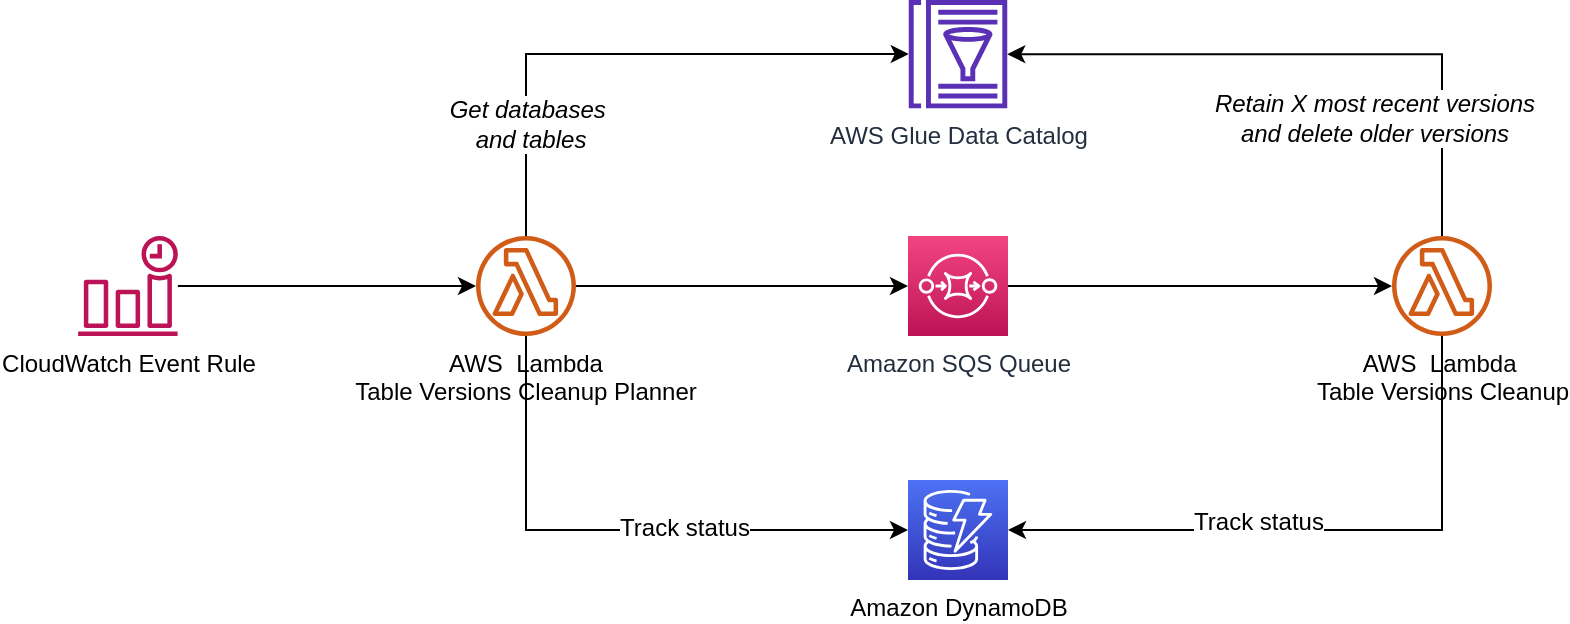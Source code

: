 <mxfile version="11.3.0" type="device" pages="1"><diagram name="AWS_Glue_Table_versions_cleanup_utility" id="XZi_XahI85Owf3R6aFBZ"><mxGraphModel dx="946" dy="616" grid="1" gridSize="10" guides="1" tooltips="1" connect="1" arrows="1" fold="1" page="1" pageScale="1" pageWidth="850" pageHeight="1100" math="0" shadow="0"><root><mxCell id="QIERLVjqrRJAl5c9l5YM-0"/><mxCell id="QIERLVjqrRJAl5c9l5YM-1" parent="QIERLVjqrRJAl5c9l5YM-0"/><mxCell id="boNdAArYC7UpcAF80OiD-1" style="edgeStyle=orthogonalEdgeStyle;rounded=0;orthogonalLoop=1;jettySize=auto;html=1;fontStyle=0" edge="1" parent="QIERLVjqrRJAl5c9l5YM-1" source="QIERLVjqrRJAl5c9l5YM-16" target="boNdAArYC7UpcAF80OiD-0"><mxGeometry relative="1" as="geometry"/></mxCell><mxCell id="boNdAArYC7UpcAF80OiD-5" style="edgeStyle=orthogonalEdgeStyle;rounded=0;orthogonalLoop=1;jettySize=auto;html=1;fontStyle=0" edge="1" parent="QIERLVjqrRJAl5c9l5YM-1" source="QIERLVjqrRJAl5c9l5YM-16" target="boNdAArYC7UpcAF80OiD-4"><mxGeometry relative="1" as="geometry"><Array as="points"><mxPoint x="274" y="227"/></Array></mxGeometry></mxCell><mxCell id="a5twFHMXwgVnPO6yQzGV-1" value="&lt;span style=&quot;font-style: italic;&quot;&gt;Get databases&amp;nbsp;&lt;/span&gt;&lt;br style=&quot;font-style: italic;&quot;&gt;&lt;span style=&quot;font-style: italic;&quot;&gt;and tables&lt;/span&gt;" style="text;html=1;resizable=0;points=[];align=center;verticalAlign=middle;labelBackgroundColor=#ffffff;fontStyle=0" vertex="1" connectable="0" parent="boNdAArYC7UpcAF80OiD-5"><mxGeometry x="-0.602" y="-2" relative="1" as="geometry"><mxPoint as="offset"/></mxGeometry></mxCell><mxCell id="boNdAArYC7UpcAF80OiD-10" style="edgeStyle=orthogonalEdgeStyle;rounded=0;orthogonalLoop=1;jettySize=auto;html=1;startArrow=none;startFill=0;endArrow=classic;endFill=1;fontStyle=0" edge="1" parent="QIERLVjqrRJAl5c9l5YM-1" source="QIERLVjqrRJAl5c9l5YM-16" target="QIERLVjqrRJAl5c9l5YM-19"><mxGeometry relative="1" as="geometry"><Array as="points"><mxPoint x="274" y="465"/></Array></mxGeometry></mxCell><mxCell id="a5twFHMXwgVnPO6yQzGV-2" value="Track status" style="text;html=1;resizable=0;points=[];align=center;verticalAlign=middle;labelBackgroundColor=#ffffff;fontStyle=0" vertex="1" connectable="0" parent="boNdAArYC7UpcAF80OiD-10"><mxGeometry x="0.222" y="1" relative="1" as="geometry"><mxPoint as="offset"/></mxGeometry></mxCell><mxCell id="QIERLVjqrRJAl5c9l5YM-16" value="AWS  Lambda &#10;Table Versions Cleanup Planner" style="outlineConnect=0;fontColor=#000000;gradientColor=none;fillColor=#D05C17;strokeColor=none;dashed=0;verticalLabelPosition=bottom;verticalAlign=top;align=center;fontSize=12;fontStyle=0;aspect=fixed;pointerEvents=1;shape=mxgraph.aws4.lambda_function;" parent="QIERLVjqrRJAl5c9l5YM-1" vertex="1"><mxGeometry x="249" y="318" width="50" height="50" as="geometry"/></mxCell><mxCell id="QIERLVjqrRJAl5c9l5YM-17" style="edgeStyle=orthogonalEdgeStyle;rounded=0;orthogonalLoop=1;jettySize=auto;html=1;fontColor=#000000;fontStyle=0" parent="QIERLVjqrRJAl5c9l5YM-1" source="QIERLVjqrRJAl5c9l5YM-18" target="QIERLVjqrRJAl5c9l5YM-16" edge="1"><mxGeometry relative="1" as="geometry"/></mxCell><mxCell id="QIERLVjqrRJAl5c9l5YM-18" value="CloudWatch Event Rule" style="outlineConnect=0;fontColor=#000000;gradientColor=none;fillColor=#BC1356;strokeColor=none;dashed=0;verticalLabelPosition=bottom;verticalAlign=top;align=center;html=1;fontSize=12;fontStyle=0;aspect=fixed;pointerEvents=1;shape=mxgraph.aws4.event_time_based;" parent="QIERLVjqrRJAl5c9l5YM-1" vertex="1"><mxGeometry x="50" y="318" width="50" height="50" as="geometry"/></mxCell><mxCell id="QIERLVjqrRJAl5c9l5YM-19" value="Amazon DynamoDB" style="outlineConnect=0;fontColor=#000000;gradientColor=#4D72F3;gradientDirection=north;fillColor=#3334B9;strokeColor=#ffffff;dashed=0;verticalLabelPosition=bottom;verticalAlign=top;align=center;html=1;fontSize=12;fontStyle=0;aspect=fixed;shape=mxgraph.aws4.resourceIcon;resIcon=mxgraph.aws4.dynamodb;" parent="QIERLVjqrRJAl5c9l5YM-1" vertex="1"><mxGeometry x="465" y="440" width="50" height="50" as="geometry"/></mxCell><mxCell id="boNdAArYC7UpcAF80OiD-3" style="edgeStyle=orthogonalEdgeStyle;rounded=0;orthogonalLoop=1;jettySize=auto;html=1;fontStyle=0" edge="1" parent="QIERLVjqrRJAl5c9l5YM-1" source="boNdAArYC7UpcAF80OiD-0" target="boNdAArYC7UpcAF80OiD-2"><mxGeometry relative="1" as="geometry"/></mxCell><mxCell id="boNdAArYC7UpcAF80OiD-0" value="Amazon SQS Queue" style="outlineConnect=0;fontColor=#232F3E;gradientColor=#F34482;gradientDirection=north;fillColor=#BC1356;strokeColor=#ffffff;dashed=0;verticalLabelPosition=bottom;verticalAlign=top;align=center;html=1;fontSize=12;fontStyle=0;aspect=fixed;shape=mxgraph.aws4.resourceIcon;resIcon=mxgraph.aws4.sqs;" vertex="1" parent="QIERLVjqrRJAl5c9l5YM-1"><mxGeometry x="465" y="318" width="50" height="50" as="geometry"/></mxCell><mxCell id="boNdAArYC7UpcAF80OiD-11" style="edgeStyle=orthogonalEdgeStyle;rounded=0;orthogonalLoop=1;jettySize=auto;html=1;startArrow=none;startFill=0;endArrow=classic;endFill=1;fontStyle=0" edge="1" parent="QIERLVjqrRJAl5c9l5YM-1" source="boNdAArYC7UpcAF80OiD-2" target="QIERLVjqrRJAl5c9l5YM-19"><mxGeometry relative="1" as="geometry"><Array as="points"><mxPoint x="732" y="465"/></Array></mxGeometry></mxCell><mxCell id="a5twFHMXwgVnPO6yQzGV-3" value="Track status" style="text;html=1;resizable=0;points=[];align=center;verticalAlign=middle;labelBackgroundColor=#ffffff;" vertex="1" connectable="0" parent="boNdAArYC7UpcAF80OiD-11"><mxGeometry x="0.204" y="-4" relative="1" as="geometry"><mxPoint as="offset"/></mxGeometry></mxCell><mxCell id="boNdAArYC7UpcAF80OiD-2" value="AWS&amp;nbsp; Lambda&amp;nbsp;&lt;br style=&quot;padding: 0px ; margin: 0px&quot;&gt;Table Versions Cleanup" style="outlineConnect=0;fontColor=#000000;gradientColor=none;fillColor=#D05C17;strokeColor=none;dashed=0;verticalLabelPosition=bottom;verticalAlign=top;align=center;html=1;fontSize=12;fontStyle=0;aspect=fixed;pointerEvents=1;shape=mxgraph.aws4.lambda_function;" vertex="1" parent="QIERLVjqrRJAl5c9l5YM-1"><mxGeometry x="707" y="318" width="50" height="50" as="geometry"/></mxCell><mxCell id="boNdAArYC7UpcAF80OiD-9" style="edgeStyle=orthogonalEdgeStyle;rounded=0;orthogonalLoop=1;jettySize=auto;html=1;startArrow=classic;startFill=1;endArrow=none;endFill=0;fontStyle=0" edge="1" parent="QIERLVjqrRJAl5c9l5YM-1" source="boNdAArYC7UpcAF80OiD-4" target="boNdAArYC7UpcAF80OiD-2"><mxGeometry relative="1" as="geometry"/></mxCell><mxCell id="boNdAArYC7UpcAF80OiD-17" value="Retain X most recent versions&lt;br&gt;and delete older versions" style="text;html=1;resizable=0;points=[];align=center;verticalAlign=middle;labelBackgroundColor=#ffffff;fontStyle=2" vertex="1" connectable="0" parent="boNdAArYC7UpcAF80OiD-9"><mxGeometry x="0.186" y="-32" relative="1" as="geometry"><mxPoint as="offset"/></mxGeometry></mxCell><mxCell id="boNdAArYC7UpcAF80OiD-4" value="AWS Glue Data Catalog" style="outlineConnect=0;fontColor=#232F3E;gradientColor=none;fillColor=#5A30B5;strokeColor=none;dashed=0;verticalLabelPosition=bottom;verticalAlign=top;align=center;html=1;fontSize=12;fontStyle=0;aspect=fixed;pointerEvents=1;shape=mxgraph.aws4.glue_data_catalog;" vertex="1" parent="QIERLVjqrRJAl5c9l5YM-1"><mxGeometry x="465" y="200" width="50" height="54.17" as="geometry"/></mxCell></root></mxGraphModel></diagram></mxfile>